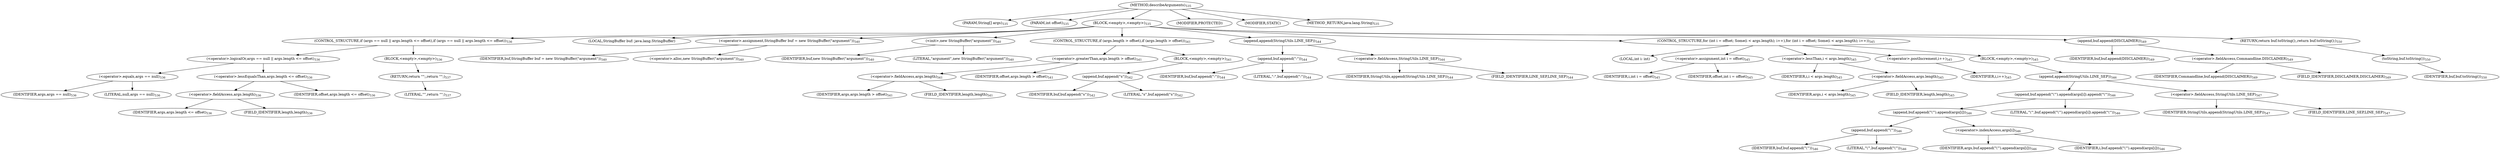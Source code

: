 digraph "describeArguments" {  
"1052" [label = <(METHOD,describeArguments)<SUB>535</SUB>> ]
"1053" [label = <(PARAM,String[] args)<SUB>535</SUB>> ]
"1054" [label = <(PARAM,int offset)<SUB>535</SUB>> ]
"1055" [label = <(BLOCK,&lt;empty&gt;,&lt;empty&gt;)<SUB>535</SUB>> ]
"1056" [label = <(CONTROL_STRUCTURE,if (args == null || args.length &lt;= offset),if (args == null || args.length &lt;= offset))<SUB>536</SUB>> ]
"1057" [label = <(&lt;operator&gt;.logicalOr,args == null || args.length &lt;= offset)<SUB>536</SUB>> ]
"1058" [label = <(&lt;operator&gt;.equals,args == null)<SUB>536</SUB>> ]
"1059" [label = <(IDENTIFIER,args,args == null)<SUB>536</SUB>> ]
"1060" [label = <(LITERAL,null,args == null)<SUB>536</SUB>> ]
"1061" [label = <(&lt;operator&gt;.lessEqualsThan,args.length &lt;= offset)<SUB>536</SUB>> ]
"1062" [label = <(&lt;operator&gt;.fieldAccess,args.length)<SUB>536</SUB>> ]
"1063" [label = <(IDENTIFIER,args,args.length &lt;= offset)<SUB>536</SUB>> ]
"1064" [label = <(FIELD_IDENTIFIER,length,length)<SUB>536</SUB>> ]
"1065" [label = <(IDENTIFIER,offset,args.length &lt;= offset)<SUB>536</SUB>> ]
"1066" [label = <(BLOCK,&lt;empty&gt;,&lt;empty&gt;)<SUB>536</SUB>> ]
"1067" [label = <(RETURN,return &quot;&quot;;,return &quot;&quot;;)<SUB>537</SUB>> ]
"1068" [label = <(LITERAL,&quot;&quot;,return &quot;&quot;;)<SUB>537</SUB>> ]
"77" [label = <(LOCAL,StringBuffer buf: java.lang.StringBuffer)> ]
"1069" [label = <(&lt;operator&gt;.assignment,StringBuffer buf = new StringBuffer(&quot;argument&quot;))<SUB>540</SUB>> ]
"1070" [label = <(IDENTIFIER,buf,StringBuffer buf = new StringBuffer(&quot;argument&quot;))<SUB>540</SUB>> ]
"1071" [label = <(&lt;operator&gt;.alloc,new StringBuffer(&quot;argument&quot;))<SUB>540</SUB>> ]
"1072" [label = <(&lt;init&gt;,new StringBuffer(&quot;argument&quot;))<SUB>540</SUB>> ]
"76" [label = <(IDENTIFIER,buf,new StringBuffer(&quot;argument&quot;))<SUB>540</SUB>> ]
"1073" [label = <(LITERAL,&quot;argument&quot;,new StringBuffer(&quot;argument&quot;))<SUB>540</SUB>> ]
"1074" [label = <(CONTROL_STRUCTURE,if (args.length &gt; offset),if (args.length &gt; offset))<SUB>541</SUB>> ]
"1075" [label = <(&lt;operator&gt;.greaterThan,args.length &gt; offset)<SUB>541</SUB>> ]
"1076" [label = <(&lt;operator&gt;.fieldAccess,args.length)<SUB>541</SUB>> ]
"1077" [label = <(IDENTIFIER,args,args.length &gt; offset)<SUB>541</SUB>> ]
"1078" [label = <(FIELD_IDENTIFIER,length,length)<SUB>541</SUB>> ]
"1079" [label = <(IDENTIFIER,offset,args.length &gt; offset)<SUB>541</SUB>> ]
"1080" [label = <(BLOCK,&lt;empty&gt;,&lt;empty&gt;)<SUB>541</SUB>> ]
"1081" [label = <(append,buf.append(&quot;s&quot;))<SUB>542</SUB>> ]
"1082" [label = <(IDENTIFIER,buf,buf.append(&quot;s&quot;))<SUB>542</SUB>> ]
"1083" [label = <(LITERAL,&quot;s&quot;,buf.append(&quot;s&quot;))<SUB>542</SUB>> ]
"1084" [label = <(append,append(StringUtils.LINE_SEP))<SUB>544</SUB>> ]
"1085" [label = <(append,buf.append(&quot;:&quot;))<SUB>544</SUB>> ]
"1086" [label = <(IDENTIFIER,buf,buf.append(&quot;:&quot;))<SUB>544</SUB>> ]
"1087" [label = <(LITERAL,&quot;:&quot;,buf.append(&quot;:&quot;))<SUB>544</SUB>> ]
"1088" [label = <(&lt;operator&gt;.fieldAccess,StringUtils.LINE_SEP)<SUB>544</SUB>> ]
"1089" [label = <(IDENTIFIER,StringUtils,append(StringUtils.LINE_SEP))<SUB>544</SUB>> ]
"1090" [label = <(FIELD_IDENTIFIER,LINE_SEP,LINE_SEP)<SUB>544</SUB>> ]
"1091" [label = <(CONTROL_STRUCTURE,for (int i = offset; Some(i &lt; args.length); i++),for (int i = offset; Some(i &lt; args.length); i++))<SUB>545</SUB>> ]
"1092" [label = <(LOCAL,int i: int)> ]
"1093" [label = <(&lt;operator&gt;.assignment,int i = offset)<SUB>545</SUB>> ]
"1094" [label = <(IDENTIFIER,i,int i = offset)<SUB>545</SUB>> ]
"1095" [label = <(IDENTIFIER,offset,int i = offset)<SUB>545</SUB>> ]
"1096" [label = <(&lt;operator&gt;.lessThan,i &lt; args.length)<SUB>545</SUB>> ]
"1097" [label = <(IDENTIFIER,i,i &lt; args.length)<SUB>545</SUB>> ]
"1098" [label = <(&lt;operator&gt;.fieldAccess,args.length)<SUB>545</SUB>> ]
"1099" [label = <(IDENTIFIER,args,i &lt; args.length)<SUB>545</SUB>> ]
"1100" [label = <(FIELD_IDENTIFIER,length,length)<SUB>545</SUB>> ]
"1101" [label = <(&lt;operator&gt;.postIncrement,i++)<SUB>545</SUB>> ]
"1102" [label = <(IDENTIFIER,i,i++)<SUB>545</SUB>> ]
"1103" [label = <(BLOCK,&lt;empty&gt;,&lt;empty&gt;)<SUB>545</SUB>> ]
"1104" [label = <(append,append(StringUtils.LINE_SEP))<SUB>546</SUB>> ]
"1105" [label = <(append,buf.append(&quot;\'&quot;).append(args[i]).append(&quot;\'&quot;))<SUB>546</SUB>> ]
"1106" [label = <(append,buf.append(&quot;\'&quot;).append(args[i]))<SUB>546</SUB>> ]
"1107" [label = <(append,buf.append(&quot;\'&quot;))<SUB>546</SUB>> ]
"1108" [label = <(IDENTIFIER,buf,buf.append(&quot;\'&quot;))<SUB>546</SUB>> ]
"1109" [label = <(LITERAL,&quot;\'&quot;,buf.append(&quot;\'&quot;))<SUB>546</SUB>> ]
"1110" [label = <(&lt;operator&gt;.indexAccess,args[i])<SUB>546</SUB>> ]
"1111" [label = <(IDENTIFIER,args,buf.append(&quot;\'&quot;).append(args[i]))<SUB>546</SUB>> ]
"1112" [label = <(IDENTIFIER,i,buf.append(&quot;\'&quot;).append(args[i]))<SUB>546</SUB>> ]
"1113" [label = <(LITERAL,&quot;\'&quot;,buf.append(&quot;\'&quot;).append(args[i]).append(&quot;\'&quot;))<SUB>546</SUB>> ]
"1114" [label = <(&lt;operator&gt;.fieldAccess,StringUtils.LINE_SEP)<SUB>547</SUB>> ]
"1115" [label = <(IDENTIFIER,StringUtils,append(StringUtils.LINE_SEP))<SUB>547</SUB>> ]
"1116" [label = <(FIELD_IDENTIFIER,LINE_SEP,LINE_SEP)<SUB>547</SUB>> ]
"1117" [label = <(append,buf.append(DISCLAIMER))<SUB>549</SUB>> ]
"1118" [label = <(IDENTIFIER,buf,buf.append(DISCLAIMER))<SUB>549</SUB>> ]
"1119" [label = <(&lt;operator&gt;.fieldAccess,Commandline.DISCLAIMER)<SUB>549</SUB>> ]
"1120" [label = <(IDENTIFIER,Commandline,buf.append(DISCLAIMER))<SUB>549</SUB>> ]
"1121" [label = <(FIELD_IDENTIFIER,DISCLAIMER,DISCLAIMER)<SUB>549</SUB>> ]
"1122" [label = <(RETURN,return buf.toString();,return buf.toString();)<SUB>550</SUB>> ]
"1123" [label = <(toString,buf.toString())<SUB>550</SUB>> ]
"1124" [label = <(IDENTIFIER,buf,buf.toString())<SUB>550</SUB>> ]
"1125" [label = <(MODIFIER,PROTECTED)> ]
"1126" [label = <(MODIFIER,STATIC)> ]
"1127" [label = <(METHOD_RETURN,java.lang.String)<SUB>535</SUB>> ]
  "1052" -> "1053" 
  "1052" -> "1054" 
  "1052" -> "1055" 
  "1052" -> "1125" 
  "1052" -> "1126" 
  "1052" -> "1127" 
  "1055" -> "1056" 
  "1055" -> "77" 
  "1055" -> "1069" 
  "1055" -> "1072" 
  "1055" -> "1074" 
  "1055" -> "1084" 
  "1055" -> "1091" 
  "1055" -> "1117" 
  "1055" -> "1122" 
  "1056" -> "1057" 
  "1056" -> "1066" 
  "1057" -> "1058" 
  "1057" -> "1061" 
  "1058" -> "1059" 
  "1058" -> "1060" 
  "1061" -> "1062" 
  "1061" -> "1065" 
  "1062" -> "1063" 
  "1062" -> "1064" 
  "1066" -> "1067" 
  "1067" -> "1068" 
  "1069" -> "1070" 
  "1069" -> "1071" 
  "1072" -> "76" 
  "1072" -> "1073" 
  "1074" -> "1075" 
  "1074" -> "1080" 
  "1075" -> "1076" 
  "1075" -> "1079" 
  "1076" -> "1077" 
  "1076" -> "1078" 
  "1080" -> "1081" 
  "1081" -> "1082" 
  "1081" -> "1083" 
  "1084" -> "1085" 
  "1084" -> "1088" 
  "1085" -> "1086" 
  "1085" -> "1087" 
  "1088" -> "1089" 
  "1088" -> "1090" 
  "1091" -> "1092" 
  "1091" -> "1093" 
  "1091" -> "1096" 
  "1091" -> "1101" 
  "1091" -> "1103" 
  "1093" -> "1094" 
  "1093" -> "1095" 
  "1096" -> "1097" 
  "1096" -> "1098" 
  "1098" -> "1099" 
  "1098" -> "1100" 
  "1101" -> "1102" 
  "1103" -> "1104" 
  "1104" -> "1105" 
  "1104" -> "1114" 
  "1105" -> "1106" 
  "1105" -> "1113" 
  "1106" -> "1107" 
  "1106" -> "1110" 
  "1107" -> "1108" 
  "1107" -> "1109" 
  "1110" -> "1111" 
  "1110" -> "1112" 
  "1114" -> "1115" 
  "1114" -> "1116" 
  "1117" -> "1118" 
  "1117" -> "1119" 
  "1119" -> "1120" 
  "1119" -> "1121" 
  "1122" -> "1123" 
  "1123" -> "1124" 
}
